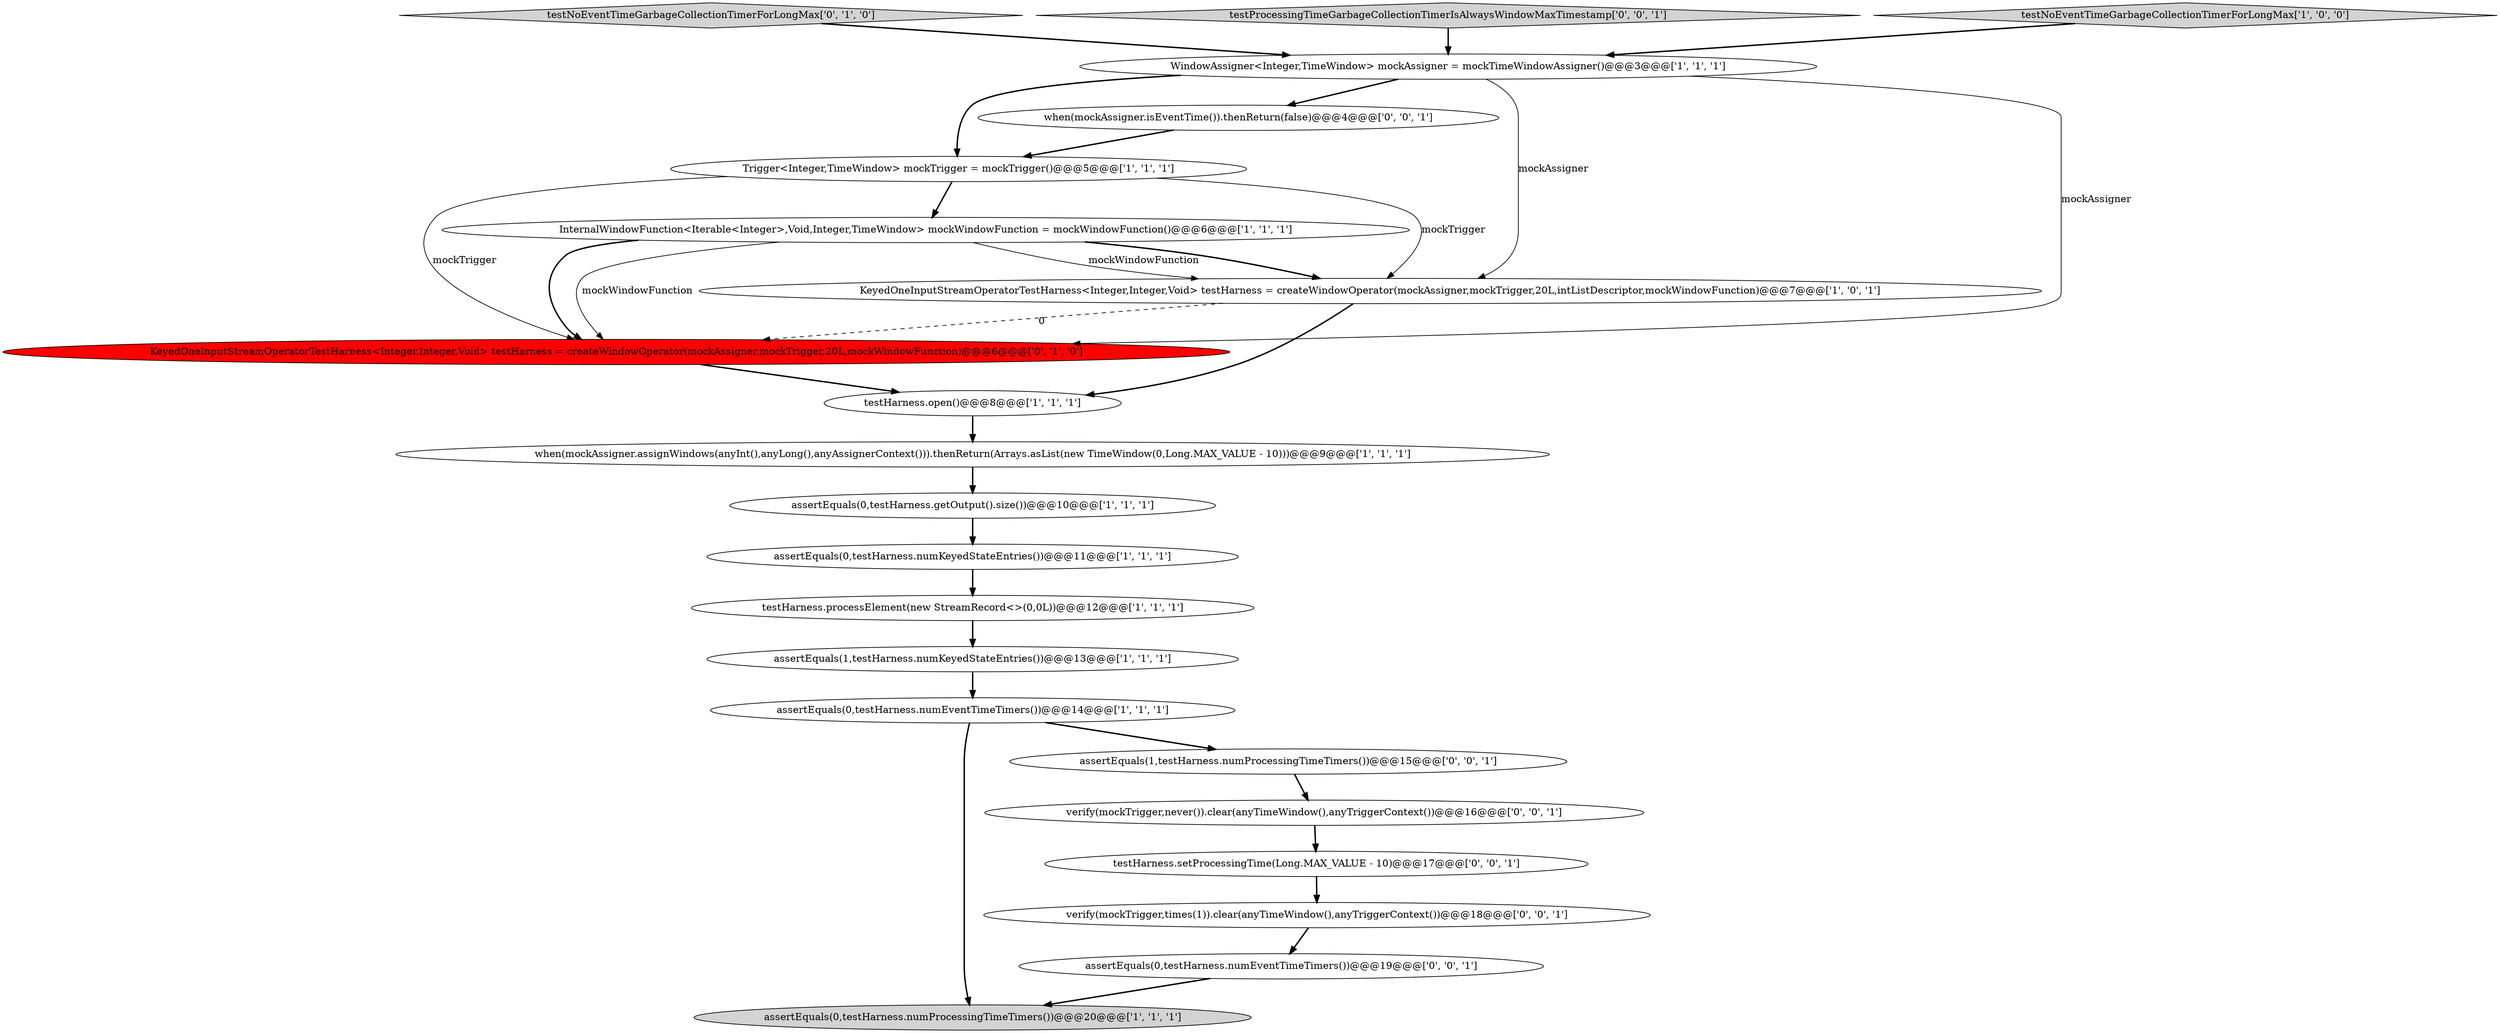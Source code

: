 digraph {
14 [style = filled, label = "testNoEventTimeGarbageCollectionTimerForLongMax['0', '1', '0']", fillcolor = lightgray, shape = diamond image = "AAA0AAABBB2BBB"];
20 [style = filled, label = "assertEquals(1,testHarness.numProcessingTimeTimers())@@@15@@@['0', '0', '1']", fillcolor = white, shape = ellipse image = "AAA0AAABBB3BBB"];
16 [style = filled, label = "testHarness.setProcessingTime(Long.MAX_VALUE - 10)@@@17@@@['0', '0', '1']", fillcolor = white, shape = ellipse image = "AAA0AAABBB3BBB"];
8 [style = filled, label = "when(mockAssigner.assignWindows(anyInt(),anyLong(),anyAssignerContext())).thenReturn(Arrays.asList(new TimeWindow(0,Long.MAX_VALUE - 10)))@@@9@@@['1', '1', '1']", fillcolor = white, shape = ellipse image = "AAA0AAABBB1BBB"];
12 [style = filled, label = "assertEquals(0,testHarness.numProcessingTimeTimers())@@@20@@@['1', '1', '1']", fillcolor = lightgray, shape = ellipse image = "AAA0AAABBB1BBB"];
11 [style = filled, label = "Trigger<Integer,TimeWindow> mockTrigger = mockTrigger()@@@5@@@['1', '1', '1']", fillcolor = white, shape = ellipse image = "AAA0AAABBB1BBB"];
1 [style = filled, label = "assertEquals(0,testHarness.numKeyedStateEntries())@@@11@@@['1', '1', '1']", fillcolor = white, shape = ellipse image = "AAA0AAABBB1BBB"];
6 [style = filled, label = "testHarness.open()@@@8@@@['1', '1', '1']", fillcolor = white, shape = ellipse image = "AAA0AAABBB1BBB"];
5 [style = filled, label = "WindowAssigner<Integer,TimeWindow> mockAssigner = mockTimeWindowAssigner()@@@3@@@['1', '1', '1']", fillcolor = white, shape = ellipse image = "AAA0AAABBB1BBB"];
0 [style = filled, label = "assertEquals(0,testHarness.numEventTimeTimers())@@@14@@@['1', '1', '1']", fillcolor = white, shape = ellipse image = "AAA0AAABBB1BBB"];
13 [style = filled, label = "KeyedOneInputStreamOperatorTestHarness<Integer,Integer,Void> testHarness = createWindowOperator(mockAssigner,mockTrigger,20L,mockWindowFunction)@@@6@@@['0', '1', '0']", fillcolor = red, shape = ellipse image = "AAA1AAABBB2BBB"];
4 [style = filled, label = "testHarness.processElement(new StreamRecord<>(0,0L))@@@12@@@['1', '1', '1']", fillcolor = white, shape = ellipse image = "AAA0AAABBB1BBB"];
18 [style = filled, label = "assertEquals(0,testHarness.numEventTimeTimers())@@@19@@@['0', '0', '1']", fillcolor = white, shape = ellipse image = "AAA0AAABBB3BBB"];
21 [style = filled, label = "testProcessingTimeGarbageCollectionTimerIsAlwaysWindowMaxTimestamp['0', '0', '1']", fillcolor = lightgray, shape = diamond image = "AAA0AAABBB3BBB"];
19 [style = filled, label = "verify(mockTrigger,never()).clear(anyTimeWindow(),anyTriggerContext())@@@16@@@['0', '0', '1']", fillcolor = white, shape = ellipse image = "AAA0AAABBB3BBB"];
17 [style = filled, label = "when(mockAssigner.isEventTime()).thenReturn(false)@@@4@@@['0', '0', '1']", fillcolor = white, shape = ellipse image = "AAA0AAABBB3BBB"];
9 [style = filled, label = "testNoEventTimeGarbageCollectionTimerForLongMax['1', '0', '0']", fillcolor = lightgray, shape = diamond image = "AAA0AAABBB1BBB"];
2 [style = filled, label = "KeyedOneInputStreamOperatorTestHarness<Integer,Integer,Void> testHarness = createWindowOperator(mockAssigner,mockTrigger,20L,intListDescriptor,mockWindowFunction)@@@7@@@['1', '0', '1']", fillcolor = white, shape = ellipse image = "AAA0AAABBB1BBB"];
10 [style = filled, label = "InternalWindowFunction<Iterable<Integer>,Void,Integer,TimeWindow> mockWindowFunction = mockWindowFunction()@@@6@@@['1', '1', '1']", fillcolor = white, shape = ellipse image = "AAA0AAABBB1BBB"];
15 [style = filled, label = "verify(mockTrigger,times(1)).clear(anyTimeWindow(),anyTriggerContext())@@@18@@@['0', '0', '1']", fillcolor = white, shape = ellipse image = "AAA0AAABBB3BBB"];
3 [style = filled, label = "assertEquals(0,testHarness.getOutput().size())@@@10@@@['1', '1', '1']", fillcolor = white, shape = ellipse image = "AAA0AAABBB1BBB"];
7 [style = filled, label = "assertEquals(1,testHarness.numKeyedStateEntries())@@@13@@@['1', '1', '1']", fillcolor = white, shape = ellipse image = "AAA0AAABBB1BBB"];
16->15 [style = bold, label=""];
11->13 [style = solid, label="mockTrigger"];
1->4 [style = bold, label=""];
3->1 [style = bold, label=""];
2->6 [style = bold, label=""];
0->12 [style = bold, label=""];
8->3 [style = bold, label=""];
18->12 [style = bold, label=""];
7->0 [style = bold, label=""];
10->2 [style = solid, label="mockWindowFunction"];
5->17 [style = bold, label=""];
15->18 [style = bold, label=""];
4->7 [style = bold, label=""];
5->13 [style = solid, label="mockAssigner"];
19->16 [style = bold, label=""];
21->5 [style = bold, label=""];
11->2 [style = solid, label="mockTrigger"];
10->13 [style = bold, label=""];
11->10 [style = bold, label=""];
2->13 [style = dashed, label="0"];
10->13 [style = solid, label="mockWindowFunction"];
6->8 [style = bold, label=""];
9->5 [style = bold, label=""];
0->20 [style = bold, label=""];
10->2 [style = bold, label=""];
5->11 [style = bold, label=""];
13->6 [style = bold, label=""];
20->19 [style = bold, label=""];
5->2 [style = solid, label="mockAssigner"];
14->5 [style = bold, label=""];
17->11 [style = bold, label=""];
}
